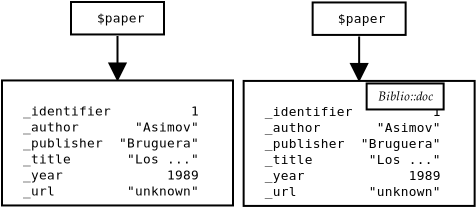 <?xml version="1.0"?>
<dia:diagram xmlns:dia="http://www.lysator.liu.se/~alla/dia/">
  <dia:layer name="Fondo" visible="true">
    <dia:group>
      <dia:object type="Standard - Line" version="0" id="O0">
        <dia:attribute name="obj_pos">
          <dia:point val="6.975,6.4"/>
        </dia:attribute>
        <dia:attribute name="obj_bb">
          <dia:rectangle val="6.175,6.35;7.775,8.673"/>
        </dia:attribute>
        <dia:attribute name="conn_endpoints">
          <dia:point val="6.975,6.4"/>
          <dia:point val="6.975,8.623"/>
        </dia:attribute>
        <dia:attribute name="numcp">
          <dia:int val="1"/>
        </dia:attribute>
        <dia:attribute name="line_width">
          <dia:real val="0.1"/>
        </dia:attribute>
        <dia:attribute name="end_arrow">
          <dia:enum val="3"/>
        </dia:attribute>
        <dia:attribute name="end_arrow_length">
          <dia:real val="0.8"/>
        </dia:attribute>
        <dia:attribute name="end_arrow_width">
          <dia:real val="0.8"/>
        </dia:attribute>
        <dia:connections>
          <dia:connection handle="1" to="O3" connection="1"/>
        </dia:connections>
      </dia:object>
      <dia:group>
        <dia:object type="Standard - Box" version="0" id="O1">
          <dia:attribute name="obj_pos">
            <dia:point val="4.65,4.7"/>
          </dia:attribute>
          <dia:attribute name="obj_bb">
            <dia:rectangle val="4.6,4.65;9.35,6.373"/>
          </dia:attribute>
          <dia:attribute name="elem_corner">
            <dia:point val="4.65,4.7"/>
          </dia:attribute>
          <dia:attribute name="elem_width">
            <dia:real val="4.65"/>
          </dia:attribute>
          <dia:attribute name="elem_height">
            <dia:real val="1.623"/>
          </dia:attribute>
          <dia:attribute name="show_background">
            <dia:boolean val="true"/>
          </dia:attribute>
        </dia:object>
        <dia:object type="Standard - Text" version="0" id="O2">
          <dia:attribute name="obj_pos">
            <dia:point val="7.1,5.723"/>
          </dia:attribute>
          <dia:attribute name="obj_bb">
            <dia:rectangle val="5.546,5.106;8.654,5.906"/>
          </dia:attribute>
          <dia:attribute name="text">
            <dia:composite type="text">
              <dia:attribute name="string">
                <dia:string>#$paper#</dia:string>
              </dia:attribute>
              <dia:attribute name="font">
                <dia:font name="Courier"/>
              </dia:attribute>
              <dia:attribute name="height">
                <dia:real val="0.8"/>
              </dia:attribute>
              <dia:attribute name="pos">
                <dia:point val="7.1,5.723"/>
              </dia:attribute>
              <dia:attribute name="color">
                <dia:color val="#000000"/>
              </dia:attribute>
              <dia:attribute name="alignment">
                <dia:enum val="1"/>
              </dia:attribute>
            </dia:composite>
          </dia:attribute>
        </dia:object>
      </dia:group>
      <dia:object type="Standard - Box" version="0" id="O3">
        <dia:attribute name="obj_pos">
          <dia:point val="1.2,8.623"/>
        </dia:attribute>
        <dia:attribute name="obj_bb">
          <dia:rectangle val="1.15,8.573;12.8,14.923"/>
        </dia:attribute>
        <dia:attribute name="elem_corner">
          <dia:point val="1.2,8.623"/>
        </dia:attribute>
        <dia:attribute name="elem_width">
          <dia:real val="11.55"/>
        </dia:attribute>
        <dia:attribute name="elem_height">
          <dia:real val="6.25"/>
        </dia:attribute>
        <dia:attribute name="show_background">
          <dia:boolean val="true"/>
        </dia:attribute>
      </dia:object>
      <dia:object type="Standard - Text" version="0" id="O4">
        <dia:attribute name="obj_pos">
          <dia:point val="6.65,9.573"/>
        </dia:attribute>
        <dia:attribute name="obj_bb">
          <dia:rectangle val="1.167,8.956;12.083,14.556"/>
        </dia:attribute>
        <dia:attribute name="text">
          <dia:composite type="text">
            <dia:attribute name="string">
              <dia:string>#
_identifier          1
_author       &quot;Asimov&quot;
_publisher  &quot;Bruguera&quot;
_title       &quot;Los ...&quot;
_year             1989
_url         &quot;unknown&quot;#</dia:string>
            </dia:attribute>
            <dia:attribute name="font">
              <dia:font name="Courier"/>
            </dia:attribute>
            <dia:attribute name="height">
              <dia:real val="0.8"/>
            </dia:attribute>
            <dia:attribute name="pos">
              <dia:point val="6.65,9.573"/>
            </dia:attribute>
            <dia:attribute name="color">
              <dia:color val="#000000"/>
            </dia:attribute>
            <dia:attribute name="alignment">
              <dia:enum val="1"/>
            </dia:attribute>
          </dia:composite>
        </dia:attribute>
      </dia:object>
    </dia:group>
    <dia:group>
      <dia:group>
        <dia:object type="Standard - Line" version="0" id="O5">
          <dia:attribute name="obj_pos">
            <dia:point val="19.057,6.423"/>
          </dia:attribute>
          <dia:attribute name="obj_bb">
            <dia:rectangle val="18.257,6.373;19.857,8.696"/>
          </dia:attribute>
          <dia:attribute name="conn_endpoints">
            <dia:point val="19.057,6.423"/>
            <dia:point val="19.057,8.646"/>
          </dia:attribute>
          <dia:attribute name="numcp">
            <dia:int val="1"/>
          </dia:attribute>
          <dia:attribute name="line_width">
            <dia:real val="0.1"/>
          </dia:attribute>
          <dia:attribute name="end_arrow">
            <dia:enum val="3"/>
          </dia:attribute>
          <dia:attribute name="end_arrow_length">
            <dia:real val="0.8"/>
          </dia:attribute>
          <dia:attribute name="end_arrow_width">
            <dia:real val="0.8"/>
          </dia:attribute>
          <dia:connections>
            <dia:connection handle="1" to="O8" connection="1"/>
          </dia:connections>
        </dia:object>
        <dia:group>
          <dia:object type="Standard - Box" version="0" id="O6">
            <dia:attribute name="obj_pos">
              <dia:point val="16.732,4.723"/>
            </dia:attribute>
            <dia:attribute name="obj_bb">
              <dia:rectangle val="16.682,4.673;21.432,6.396"/>
            </dia:attribute>
            <dia:attribute name="elem_corner">
              <dia:point val="16.732,4.723"/>
            </dia:attribute>
            <dia:attribute name="elem_width">
              <dia:real val="4.65"/>
            </dia:attribute>
            <dia:attribute name="elem_height">
              <dia:real val="1.623"/>
            </dia:attribute>
            <dia:attribute name="show_background">
              <dia:boolean val="true"/>
            </dia:attribute>
          </dia:object>
          <dia:object type="Standard - Text" version="0" id="O7">
            <dia:attribute name="obj_pos">
              <dia:point val="19.182,5.746"/>
            </dia:attribute>
            <dia:attribute name="obj_bb">
              <dia:rectangle val="17.578,5.128;20.737,5.928"/>
            </dia:attribute>
            <dia:attribute name="text">
              <dia:composite type="text">
                <dia:attribute name="string">
                  <dia:string>#$paper#</dia:string>
                </dia:attribute>
                <dia:attribute name="font">
                  <dia:font name="Courier"/>
                </dia:attribute>
                <dia:attribute name="height">
                  <dia:real val="0.8"/>
                </dia:attribute>
                <dia:attribute name="pos">
                  <dia:point val="19.182,5.746"/>
                </dia:attribute>
                <dia:attribute name="color">
                  <dia:color val="#000000"/>
                </dia:attribute>
                <dia:attribute name="alignment">
                  <dia:enum val="1"/>
                </dia:attribute>
              </dia:composite>
            </dia:attribute>
          </dia:object>
        </dia:group>
        <dia:object type="Standard - Box" version="0" id="O8">
          <dia:attribute name="obj_pos">
            <dia:point val="13.282,8.646"/>
          </dia:attribute>
          <dia:attribute name="obj_bb">
            <dia:rectangle val="13.232,8.596;24.882,14.946"/>
          </dia:attribute>
          <dia:attribute name="elem_corner">
            <dia:point val="13.282,8.646"/>
          </dia:attribute>
          <dia:attribute name="elem_width">
            <dia:real val="11.55"/>
          </dia:attribute>
          <dia:attribute name="elem_height">
            <dia:real val="6.25"/>
          </dia:attribute>
          <dia:attribute name="show_background">
            <dia:boolean val="true"/>
          </dia:attribute>
        </dia:object>
        <dia:object type="Standard - Text" version="0" id="O9">
          <dia:attribute name="obj_pos">
            <dia:point val="18.732,9.596"/>
          </dia:attribute>
          <dia:attribute name="obj_bb">
            <dia:rectangle val="13.25,8.978;24.165,14.579"/>
          </dia:attribute>
          <dia:attribute name="text">
            <dia:composite type="text">
              <dia:attribute name="string">
                <dia:string>#
_identifier          1
_author       &quot;Asimov&quot;
_publisher  &quot;Bruguera&quot;
_title       &quot;Los ...&quot;
_year             1989
_url         &quot;unknown&quot;#</dia:string>
              </dia:attribute>
              <dia:attribute name="font">
                <dia:font name="Courier"/>
              </dia:attribute>
              <dia:attribute name="height">
                <dia:real val="0.8"/>
              </dia:attribute>
              <dia:attribute name="pos">
                <dia:point val="18.732,9.596"/>
              </dia:attribute>
              <dia:attribute name="color">
                <dia:color val="#000000"/>
              </dia:attribute>
              <dia:attribute name="alignment">
                <dia:enum val="1"/>
              </dia:attribute>
            </dia:composite>
          </dia:attribute>
        </dia:object>
      </dia:group>
      <dia:group>
        <dia:object type="Standard - Box" version="0" id="O10">
          <dia:attribute name="obj_pos">
            <dia:point val="19.432,8.773"/>
          </dia:attribute>
          <dia:attribute name="obj_bb">
            <dia:rectangle val="19.382,8.723;23.332,10.123"/>
          </dia:attribute>
          <dia:attribute name="elem_corner">
            <dia:point val="19.432,8.773"/>
          </dia:attribute>
          <dia:attribute name="elem_width">
            <dia:real val="3.85"/>
          </dia:attribute>
          <dia:attribute name="elem_height">
            <dia:real val="1.3"/>
          </dia:attribute>
          <dia:attribute name="show_background">
            <dia:boolean val="true"/>
          </dia:attribute>
        </dia:object>
        <dia:object type="Standard - Text" version="0" id="O11">
          <dia:attribute name="obj_pos">
            <dia:point val="21.382,9.623"/>
          </dia:attribute>
          <dia:attribute name="obj_bb">
            <dia:rectangle val="19.586,9.021;23.179,9.821"/>
          </dia:attribute>
          <dia:attribute name="text">
            <dia:composite type="text">
              <dia:attribute name="string">
                <dia:string>#Biblio::doc#</dia:string>
              </dia:attribute>
              <dia:attribute name="font">
                <dia:font name="Palatino-Italic"/>
              </dia:attribute>
              <dia:attribute name="height">
                <dia:real val="0.8"/>
              </dia:attribute>
              <dia:attribute name="pos">
                <dia:point val="21.382,9.623"/>
              </dia:attribute>
              <dia:attribute name="color">
                <dia:color val="#000000"/>
              </dia:attribute>
              <dia:attribute name="alignment">
                <dia:enum val="1"/>
              </dia:attribute>
            </dia:composite>
          </dia:attribute>
        </dia:object>
      </dia:group>
    </dia:group>
  </dia:layer>
</dia:diagram>
